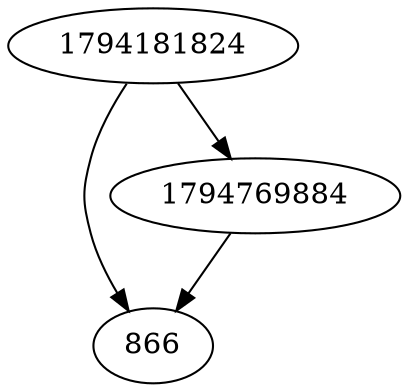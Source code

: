 strict digraph  {
1794181824;
866;
1794769884;
1794181824 -> 866;
1794181824 -> 1794769884;
1794769884 -> 866;
}
